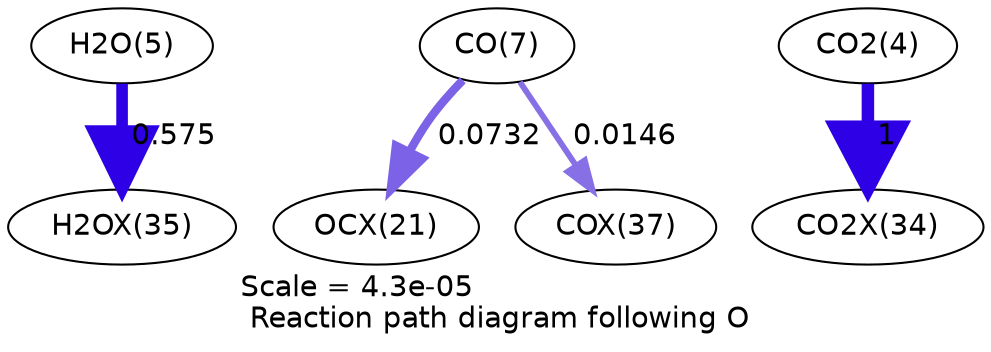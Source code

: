 digraph reaction_paths {
center=1;
s7 -> s44[fontname="Helvetica", penwidth=5.58, arrowsize=2.79, color="0.7, 1.08, 0.9"
, label=" 0.575"];
s9 -> s35[fontname="Helvetica", penwidth=4.03, arrowsize=2.01, color="0.7, 0.573, 0.9"
, label=" 0.0732"];
s9 -> s46[fontname="Helvetica", penwidth=2.81, arrowsize=1.41, color="0.7, 0.515, 0.9"
, label=" 0.0146"];
s6 -> s43[fontname="Helvetica", penwidth=6, arrowsize=3, color="0.7, 1.5, 0.9"
, label=" 1"];
s6 [ fontname="Helvetica", label="CO2(4)"];
s7 [ fontname="Helvetica", label="H2O(5)"];
s9 [ fontname="Helvetica", label="CO(7)"];
s35 [ fontname="Helvetica", label="OCX(21)"];
s43 [ fontname="Helvetica", label="CO2X(34)"];
s44 [ fontname="Helvetica", label="H2OX(35)"];
s46 [ fontname="Helvetica", label="COX(37)"];
 label = "Scale = 4.3e-05\l Reaction path diagram following O";
 fontname = "Helvetica";
}
